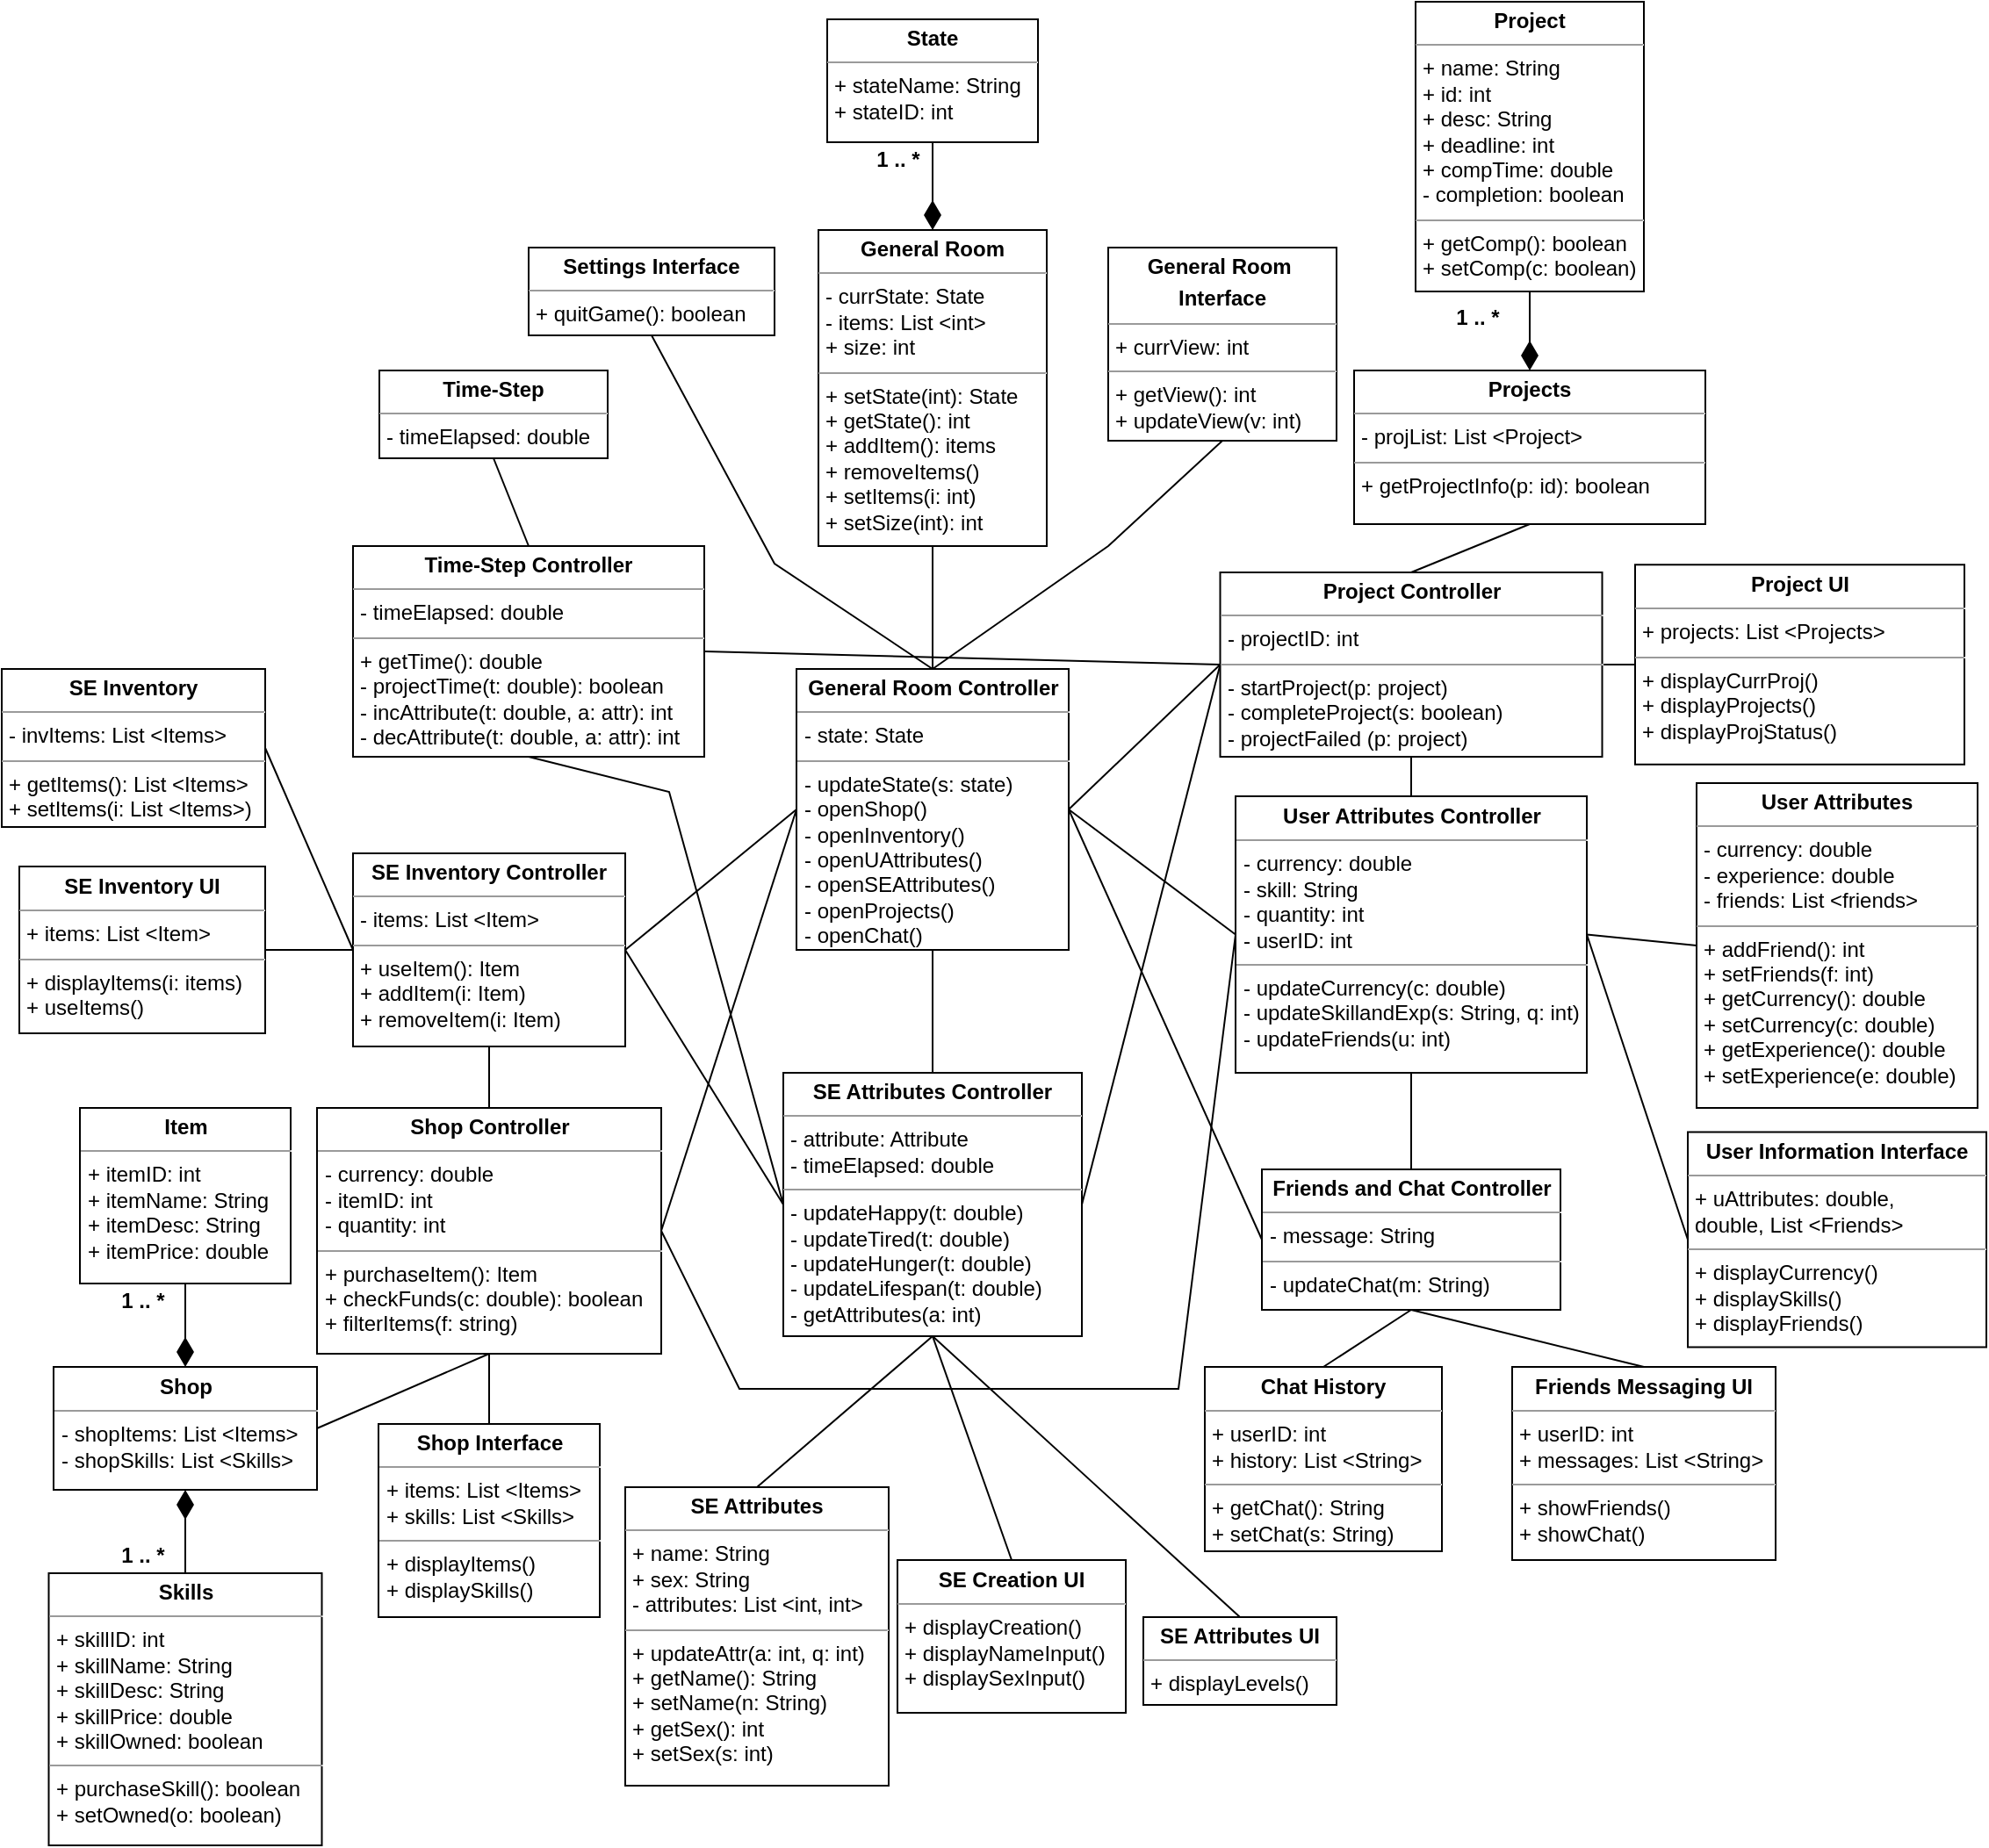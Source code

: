 <mxfile version="12.8.8" type="device"><diagram id="JIasL9QgoZkcGmY83Xjs" name="Page-1"><mxGraphModel dx="830" dy="1741" grid="1" gridSize="10" guides="1" tooltips="1" connect="1" arrows="1" fold="1" page="1" pageScale="1" pageWidth="827" pageHeight="1169" math="0" shadow="0"><root><mxCell id="0"/><mxCell id="1" parent="0"/><mxCell id="1AqMyBFeRMZ4aCHy5PWI-5" value="&lt;p style=&quot;margin: 0px ; margin-top: 4px ; text-align: center&quot;&gt;&lt;b&gt;General Room&lt;/b&gt;&lt;/p&gt;&lt;hr size=&quot;1&quot;&gt;&lt;p style=&quot;margin: 0px ; margin-left: 4px&quot;&gt;- currState: State&lt;/p&gt;&lt;p style=&quot;margin: 0px ; margin-left: 4px&quot;&gt;- items: List &amp;lt;int&amp;gt;&lt;/p&gt;&lt;p style=&quot;margin: 0px ; margin-left: 4px&quot;&gt;+ size: int&lt;/p&gt;&lt;hr size=&quot;1&quot;&gt;&lt;p style=&quot;margin: 0px ; margin-left: 4px&quot;&gt;+ setState(int): State&lt;/p&gt;&lt;p style=&quot;margin: 0px ; margin-left: 4px&quot;&gt;+ getState(): int&lt;/p&gt;&lt;p style=&quot;margin: 0px ; margin-left: 4px&quot;&gt;+ addItem(): items&lt;/p&gt;&lt;p style=&quot;margin: 0px ; margin-left: 4px&quot;&gt;+ removeItems()&lt;/p&gt;&lt;p style=&quot;margin: 0px ; margin-left: 4px&quot;&gt;+ setItems(i: int)&lt;/p&gt;&lt;p style=&quot;margin: 0px ; margin-left: 4px&quot;&gt;+ setSize(int): int&lt;/p&gt;&lt;p style=&quot;margin: 0px ; margin-left: 4px&quot;&gt;&lt;br&gt;&lt;/p&gt;" style="verticalAlign=top;align=left;overflow=fill;fontSize=12;fontFamily=Helvetica;html=1;" parent="1" vertex="1"><mxGeometry x="615" y="50" width="130" height="180" as="geometry"/></mxCell><mxCell id="1AqMyBFeRMZ4aCHy5PWI-6" value="&lt;p style=&quot;margin: 0px ; margin-top: 4px ; text-align: center&quot;&gt;&lt;b&gt;User Attributes&lt;/b&gt;&lt;/p&gt;&lt;hr size=&quot;1&quot;&gt;&lt;p style=&quot;margin: 0px ; margin-left: 4px&quot;&gt;- currency: double&lt;/p&gt;&lt;p style=&quot;margin: 0px ; margin-left: 4px&quot;&gt;- experience: double&lt;/p&gt;&lt;p style=&quot;margin: 0px ; margin-left: 4px&quot;&gt;- friends: List &amp;lt;friends&amp;gt;&lt;/p&gt;&lt;hr size=&quot;1&quot;&gt;&lt;p style=&quot;margin: 0px ; margin-left: 4px&quot;&gt;+ addFriend(): int&lt;/p&gt;&lt;p style=&quot;margin: 0px ; margin-left: 4px&quot;&gt;+ setFriends(f: int)&lt;/p&gt;&lt;p style=&quot;margin: 0px ; margin-left: 4px&quot;&gt;+ getCurrency(): double&lt;/p&gt;&lt;p style=&quot;margin: 0px ; margin-left: 4px&quot;&gt;+ setCurrency(c: double)&lt;/p&gt;&lt;p style=&quot;margin: 0px ; margin-left: 4px&quot;&gt;+ getExperience(): double&lt;/p&gt;&lt;p style=&quot;margin: 0px ; margin-left: 4px&quot;&gt;+ setExperience(e: double)&lt;/p&gt;" style="verticalAlign=top;align=left;overflow=fill;fontSize=12;fontFamily=Helvetica;html=1;" parent="1" vertex="1"><mxGeometry x="1115" y="365" width="160" height="185" as="geometry"/></mxCell><mxCell id="1AqMyBFeRMZ4aCHy5PWI-7" value="&lt;p style=&quot;margin: 0px ; margin-top: 4px ; text-align: center&quot;&gt;&lt;b&gt;SE Attributes&lt;/b&gt;&lt;/p&gt;&lt;hr size=&quot;1&quot;&gt;&lt;p style=&quot;margin: 0px ; margin-left: 4px&quot;&gt;+ name: String&lt;/p&gt;&lt;p style=&quot;margin: 0px ; margin-left: 4px&quot;&gt;+ sex: String&lt;/p&gt;&lt;p style=&quot;margin: 0px ; margin-left: 4px&quot;&gt;- attributes: List &amp;lt;int, int&amp;gt;&lt;br&gt;&lt;/p&gt;&lt;hr size=&quot;1&quot;&gt;&lt;p style=&quot;margin: 0px ; margin-left: 4px&quot;&gt;+ updateAttr(a: int, q: int)&lt;/p&gt;&lt;p style=&quot;margin: 0px ; margin-left: 4px&quot;&gt;+ getName(): String&lt;/p&gt;&lt;p style=&quot;margin: 0px ; margin-left: 4px&quot;&gt;+ setName(n: String)&lt;/p&gt;&lt;p style=&quot;margin: 0px ; margin-left: 4px&quot;&gt;+ getSex(): int&lt;/p&gt;&lt;p style=&quot;margin: 0px ; margin-left: 4px&quot;&gt;+ setSex(s: int)&lt;/p&gt;" style="verticalAlign=top;align=left;overflow=fill;fontSize=12;fontFamily=Helvetica;html=1;" parent="1" vertex="1"><mxGeometry x="505" y="766" width="150" height="170" as="geometry"/></mxCell><mxCell id="kZhIu_fqLuTThscffSZ6-41" style="edgeStyle=none;rounded=0;orthogonalLoop=1;jettySize=auto;html=1;exitX=1;exitY=0.5;exitDx=0;exitDy=0;entryX=0;entryY=0.5;entryDx=0;entryDy=0;endArrow=none;endFill=0;endSize=14;" parent="1" source="1AqMyBFeRMZ4aCHy5PWI-8" target="1AqMyBFeRMZ4aCHy5PWI-19" edge="1"><mxGeometry relative="1" as="geometry"/></mxCell><mxCell id="1AqMyBFeRMZ4aCHy5PWI-8" value="&lt;p style=&quot;margin: 0px ; margin-top: 4px ; text-align: center&quot;&gt;&lt;b&gt;SE Inventory&lt;/b&gt;&lt;/p&gt;&lt;hr size=&quot;1&quot;&gt;&lt;p style=&quot;margin: 0px ; margin-left: 4px&quot;&gt;- invItems: List &amp;lt;Items&amp;gt;&lt;br&gt;&lt;/p&gt;&lt;hr size=&quot;1&quot;&gt;&lt;p style=&quot;margin: 0px ; margin-left: 4px&quot;&gt;+ getItems(): List &amp;lt;Items&amp;gt;&lt;/p&gt;&lt;p style=&quot;margin: 0px ; margin-left: 4px&quot;&gt;+ setItems(i: List &amp;lt;Items&amp;gt;)&lt;/p&gt;" style="verticalAlign=top;align=left;overflow=fill;fontSize=12;fontFamily=Helvetica;html=1;" parent="1" vertex="1"><mxGeometry x="150" y="300" width="150" height="90" as="geometry"/></mxCell><mxCell id="kZhIu_fqLuTThscffSZ6-18" style="edgeStyle=none;rounded=0;orthogonalLoop=1;jettySize=auto;html=1;exitX=1;exitY=0.5;exitDx=0;exitDy=0;endArrow=none;endFill=0;endSize=14;entryX=0.5;entryY=1;entryDx=0;entryDy=0;" parent="1" source="1AqMyBFeRMZ4aCHy5PWI-9" target="1AqMyBFeRMZ4aCHy5PWI-23" edge="1"><mxGeometry relative="1" as="geometry"><mxPoint x="410" y="700" as="targetPoint"/></mxGeometry></mxCell><mxCell id="1AqMyBFeRMZ4aCHy5PWI-9" value="&lt;p style=&quot;margin: 0px ; margin-top: 4px ; text-align: center&quot;&gt;&lt;b&gt;Shop&lt;/b&gt;&lt;/p&gt;&lt;hr size=&quot;1&quot;&gt;&lt;p style=&quot;margin: 0px ; margin-left: 4px&quot;&gt;- shopItems: List &amp;lt;Items&amp;gt;&lt;/p&gt;&lt;p style=&quot;margin: 0px ; margin-left: 4px&quot;&gt;- shopSkills: List &amp;lt;Skills&amp;gt;&lt;br&gt;&lt;/p&gt;" style="verticalAlign=top;align=left;overflow=fill;fontSize=12;fontFamily=Helvetica;html=1;" parent="1" vertex="1"><mxGeometry x="179.5" y="697.5" width="150" height="70" as="geometry"/></mxCell><mxCell id="kZhIu_fqLuTThscffSZ6-25" style="edgeStyle=none;rounded=0;orthogonalLoop=1;jettySize=auto;html=1;exitX=0.5;exitY=1;exitDx=0;exitDy=0;entryX=0.5;entryY=0;entryDx=0;entryDy=0;endArrow=none;endFill=0;endSize=14;" parent="1" source="1AqMyBFeRMZ4aCHy5PWI-10" target="1AqMyBFeRMZ4aCHy5PWI-24" edge="1"><mxGeometry relative="1" as="geometry"/></mxCell><mxCell id="1AqMyBFeRMZ4aCHy5PWI-10" value="&lt;p style=&quot;margin: 0px ; margin-top: 4px ; text-align: center&quot;&gt;&lt;b&gt;Projects&lt;/b&gt;&lt;/p&gt;&lt;hr size=&quot;1&quot;&gt;&lt;p style=&quot;margin: 0px ; margin-left: 4px&quot;&gt;- projList: List &amp;lt;Project&amp;gt;&lt;br&gt;&lt;/p&gt;&lt;hr size=&quot;1&quot;&gt;&lt;p style=&quot;margin: 0px ; margin-left: 4px&quot;&gt;+ getProjectInfo(p: id): boolean&lt;/p&gt;" style="verticalAlign=top;align=left;overflow=fill;fontSize=12;fontFamily=Helvetica;html=1;" parent="1" vertex="1"><mxGeometry x="920" y="130" width="200" height="87.5" as="geometry"/></mxCell><mxCell id="1AqMyBFeRMZ4aCHy5PWI-52" style="edgeStyle=none;rounded=0;orthogonalLoop=1;jettySize=auto;html=1;exitX=0;exitY=0.5;exitDx=0;exitDy=0;entryX=1;entryY=0.5;entryDx=0;entryDy=0;endArrow=none;endFill=0;" parent="1" source="1AqMyBFeRMZ4aCHy5PWI-11" target="1AqMyBFeRMZ4aCHy5PWI-19" edge="1"><mxGeometry relative="1" as="geometry"/></mxCell><mxCell id="1AqMyBFeRMZ4aCHy5PWI-53" style="edgeStyle=none;rounded=0;orthogonalLoop=1;jettySize=auto;html=1;exitX=0.5;exitY=1;exitDx=0;exitDy=0;entryX=0.5;entryY=0;entryDx=0;entryDy=0;endArrow=none;endFill=0;" parent="1" source="1AqMyBFeRMZ4aCHy5PWI-11" target="1AqMyBFeRMZ4aCHy5PWI-16" edge="1"><mxGeometry relative="1" as="geometry"/></mxCell><mxCell id="1AqMyBFeRMZ4aCHy5PWI-54" style="edgeStyle=none;rounded=0;orthogonalLoop=1;jettySize=auto;html=1;exitX=1;exitY=0.5;exitDx=0;exitDy=0;entryX=0;entryY=0.5;entryDx=0;entryDy=0;endArrow=none;endFill=0;" parent="1" source="1AqMyBFeRMZ4aCHy5PWI-11" target="1AqMyBFeRMZ4aCHy5PWI-25" edge="1"><mxGeometry relative="1" as="geometry"/></mxCell><mxCell id="1AqMyBFeRMZ4aCHy5PWI-55" style="edgeStyle=none;rounded=0;orthogonalLoop=1;jettySize=auto;html=1;exitX=1;exitY=0.5;exitDx=0;exitDy=0;entryX=0;entryY=0.5;entryDx=0;entryDy=0;endArrow=none;endFill=0;" parent="1" source="1AqMyBFeRMZ4aCHy5PWI-11" target="1AqMyBFeRMZ4aCHy5PWI-12" edge="1"><mxGeometry relative="1" as="geometry"/></mxCell><mxCell id="1AqMyBFeRMZ4aCHy5PWI-56" style="edgeStyle=none;rounded=0;orthogonalLoop=1;jettySize=auto;html=1;exitX=1;exitY=0.5;exitDx=0;exitDy=0;entryX=0;entryY=0.5;entryDx=0;entryDy=0;endArrow=none;endFill=0;" parent="1" source="1AqMyBFeRMZ4aCHy5PWI-11" target="1AqMyBFeRMZ4aCHy5PWI-24" edge="1"><mxGeometry relative="1" as="geometry"/></mxCell><mxCell id="1AqMyBFeRMZ4aCHy5PWI-57" style="edgeStyle=none;rounded=0;orthogonalLoop=1;jettySize=auto;html=1;exitX=0;exitY=0.5;exitDx=0;exitDy=0;entryX=1;entryY=0.5;entryDx=0;entryDy=0;endArrow=none;endFill=0;" parent="1" source="1AqMyBFeRMZ4aCHy5PWI-11" target="1AqMyBFeRMZ4aCHy5PWI-23" edge="1"><mxGeometry relative="1" as="geometry"/></mxCell><mxCell id="1AqMyBFeRMZ4aCHy5PWI-70" style="edgeStyle=none;rounded=0;orthogonalLoop=1;jettySize=auto;html=1;exitX=0.5;exitY=0;exitDx=0;exitDy=0;entryX=0.5;entryY=1;entryDx=0;entryDy=0;endArrow=none;endFill=0;" parent="1" source="1AqMyBFeRMZ4aCHy5PWI-11" target="1AqMyBFeRMZ4aCHy5PWI-5" edge="1"><mxGeometry relative="1" as="geometry"/></mxCell><mxCell id="1AqMyBFeRMZ4aCHy5PWI-94" style="edgeStyle=none;rounded=0;orthogonalLoop=1;jettySize=auto;html=1;exitX=0.5;exitY=0;exitDx=0;exitDy=0;entryX=0.5;entryY=1;entryDx=0;entryDy=0;endArrow=none;endFill=0;" parent="1" source="1AqMyBFeRMZ4aCHy5PWI-11" target="kZhIu_fqLuTThscffSZ6-2" edge="1"><mxGeometry relative="1" as="geometry"><mxPoint x="490" y="180" as="targetPoint"/><Array as="points"><mxPoint x="590" y="240"/></Array></mxGeometry></mxCell><mxCell id="1AqMyBFeRMZ4aCHy5PWI-95" style="edgeStyle=none;rounded=0;orthogonalLoop=1;jettySize=auto;html=1;exitX=0.5;exitY=0;exitDx=0;exitDy=0;entryX=0.5;entryY=1;entryDx=0;entryDy=0;endArrow=none;endFill=0;" parent="1" source="1AqMyBFeRMZ4aCHy5PWI-11" target="kZhIu_fqLuTThscffSZ6-3" edge="1"><mxGeometry relative="1" as="geometry"><mxPoint x="870" y="190" as="targetPoint"/><Array as="points"><mxPoint x="780" y="230"/></Array></mxGeometry></mxCell><mxCell id="1AqMyBFeRMZ4aCHy5PWI-11" value="&lt;p style=&quot;margin: 0px ; margin-top: 4px ; text-align: center&quot;&gt;&lt;b&gt;General Room Controller&lt;/b&gt;&lt;/p&gt;&lt;hr size=&quot;1&quot;&gt;&lt;p style=&quot;margin: 0px ; margin-left: 4px&quot;&gt;- state: State&lt;/p&gt;&lt;hr size=&quot;1&quot;&gt;&lt;p style=&quot;margin: 0px ; margin-left: 4px&quot;&gt;- updateState(s: state)&lt;/p&gt;&lt;p style=&quot;margin: 0px ; margin-left: 4px&quot;&gt;- openShop()&lt;/p&gt;&lt;p style=&quot;margin: 0px ; margin-left: 4px&quot;&gt;- openInventory()&lt;/p&gt;&lt;p style=&quot;margin: 0px ; margin-left: 4px&quot;&gt;- openUAttributes()&lt;/p&gt;&lt;p style=&quot;margin: 0px ; margin-left: 4px&quot;&gt;- openSEAttributes()&lt;/p&gt;&lt;p style=&quot;margin: 0px ; margin-left: 4px&quot;&gt;- openProjects()&lt;/p&gt;&lt;p style=&quot;margin: 0px ; margin-left: 4px&quot;&gt;- openChat()&lt;/p&gt;&lt;p style=&quot;margin: 0px ; margin-left: 4px&quot;&gt;&lt;br&gt;&lt;/p&gt;" style="verticalAlign=top;align=left;overflow=fill;fontSize=12;fontFamily=Helvetica;html=1;" parent="1" vertex="1"><mxGeometry x="602.5" y="300" width="155" height="160" as="geometry"/></mxCell><mxCell id="1AqMyBFeRMZ4aCHy5PWI-58" style="edgeStyle=none;rounded=0;orthogonalLoop=1;jettySize=auto;html=1;exitX=0;exitY=0.5;exitDx=0;exitDy=0;entryX=1;entryY=0.5;entryDx=0;entryDy=0;endArrow=none;endFill=0;" parent="1" source="1AqMyBFeRMZ4aCHy5PWI-12" target="1AqMyBFeRMZ4aCHy5PWI-23" edge="1"><mxGeometry relative="1" as="geometry"><Array as="points"><mxPoint x="820" y="710"/><mxPoint x="570" y="710"/></Array></mxGeometry></mxCell><mxCell id="1AqMyBFeRMZ4aCHy5PWI-60" style="edgeStyle=none;rounded=0;orthogonalLoop=1;jettySize=auto;html=1;exitX=0.5;exitY=0;exitDx=0;exitDy=0;entryX=0.5;entryY=1;entryDx=0;entryDy=0;endArrow=none;endFill=0;" parent="1" source="1AqMyBFeRMZ4aCHy5PWI-12" target="1AqMyBFeRMZ4aCHy5PWI-25" edge="1"><mxGeometry relative="1" as="geometry"/></mxCell><mxCell id="1AqMyBFeRMZ4aCHy5PWI-72" style="edgeStyle=none;rounded=0;orthogonalLoop=1;jettySize=auto;html=1;exitX=1;exitY=0.5;exitDx=0;exitDy=0;entryX=0;entryY=0.5;entryDx=0;entryDy=0;endArrow=none;endFill=0;" parent="1" source="1AqMyBFeRMZ4aCHy5PWI-12" target="1AqMyBFeRMZ4aCHy5PWI-6" edge="1"><mxGeometry relative="1" as="geometry"/></mxCell><mxCell id="1AqMyBFeRMZ4aCHy5PWI-104" style="edgeStyle=none;rounded=0;orthogonalLoop=1;jettySize=auto;html=1;exitX=1;exitY=0.5;exitDx=0;exitDy=0;entryX=0;entryY=0.5;entryDx=0;entryDy=0;endArrow=none;endFill=0;" parent="1" source="1AqMyBFeRMZ4aCHy5PWI-12" target="kZhIu_fqLuTThscffSZ6-32" edge="1"><mxGeometry relative="1" as="geometry"><mxPoint x="1110" y="622.5" as="targetPoint"/></mxGeometry></mxCell><mxCell id="1AqMyBFeRMZ4aCHy5PWI-12" value="&lt;p style=&quot;margin: 0px ; margin-top: 4px ; text-align: center&quot;&gt;&lt;b&gt;User Attributes Controller&lt;/b&gt;&lt;/p&gt;&lt;hr size=&quot;1&quot;&gt;&lt;p style=&quot;margin: 0px ; margin-left: 4px&quot;&gt;- currency: double&lt;/p&gt;&lt;p style=&quot;margin: 0px ; margin-left: 4px&quot;&gt;- skill: String&lt;/p&gt;&lt;p style=&quot;margin: 0px ; margin-left: 4px&quot;&gt;- quantity: int&lt;/p&gt;&lt;p style=&quot;margin: 0px ; margin-left: 4px&quot;&gt;- userID: int&lt;/p&gt;&lt;hr size=&quot;1&quot;&gt;&lt;p style=&quot;margin: 0px ; margin-left: 4px&quot;&gt;- updateCurrency(c: double)&lt;/p&gt;&lt;p style=&quot;margin: 0px ; margin-left: 4px&quot;&gt;- updateSkillandExp(s: String, q: int)&lt;/p&gt;&lt;p style=&quot;margin: 0px ; margin-left: 4px&quot;&gt;- updateFriends(u: int)&lt;/p&gt;&lt;p style=&quot;margin: 0px ; margin-left: 4px&quot;&gt;&lt;br&gt;&lt;/p&gt;" style="verticalAlign=top;align=left;overflow=fill;fontSize=12;fontFamily=Helvetica;html=1;" parent="1" vertex="1"><mxGeometry x="852.5" y="372.5" width="200" height="157.5" as="geometry"/></mxCell><mxCell id="kZhIu_fqLuTThscffSZ6-6" style="edgeStyle=none;rounded=0;orthogonalLoop=1;jettySize=auto;html=1;exitX=0.5;exitY=1;exitDx=0;exitDy=0;entryX=0.5;entryY=0;entryDx=0;entryDy=0;endArrow=none;endFill=0;endSize=14;" parent="1" source="1AqMyBFeRMZ4aCHy5PWI-13" target="1AqMyBFeRMZ4aCHy5PWI-22" edge="1"><mxGeometry relative="1" as="geometry"/></mxCell><mxCell id="1AqMyBFeRMZ4aCHy5PWI-13" value="&lt;p style=&quot;margin: 0px ; margin-top: 4px ; text-align: center&quot;&gt;&lt;b&gt;Time-Step&lt;/b&gt;&lt;/p&gt;&lt;hr size=&quot;1&quot;&gt;&lt;p style=&quot;margin: 0px ; margin-left: 4px&quot;&gt;- timeElapsed: double&lt;/p&gt;&lt;hr size=&quot;1&quot;&gt;&lt;p style=&quot;margin: 0px ; margin-left: 4px&quot;&gt;&lt;br&gt;&lt;/p&gt;" style="verticalAlign=top;align=left;overflow=fill;fontSize=12;fontFamily=Helvetica;html=1;" parent="1" vertex="1"><mxGeometry x="365" y="130" width="130" height="50" as="geometry"/></mxCell><mxCell id="1AqMyBFeRMZ4aCHy5PWI-14" value="&lt;p style=&quot;margin: 0px ; margin-top: 4px ; text-align: center&quot;&gt;&lt;b&gt;Chat History&lt;/b&gt;&lt;/p&gt;&lt;hr size=&quot;1&quot;&gt;&lt;p style=&quot;margin: 0px ; margin-left: 4px&quot;&gt;+ userID: int&lt;/p&gt;&lt;p style=&quot;margin: 0px ; margin-left: 4px&quot;&gt;+ history: List &amp;lt;String&amp;gt;&lt;/p&gt;&lt;hr size=&quot;1&quot;&gt;&lt;p style=&quot;margin: 0px ; margin-left: 4px&quot;&gt;+ getChat(): String&lt;/p&gt;&lt;p style=&quot;margin: 0px ; margin-left: 4px&quot;&gt;+ setChat(s: String)&lt;/p&gt;" style="verticalAlign=top;align=left;overflow=fill;fontSize=12;fontFamily=Helvetica;html=1;" parent="1" vertex="1"><mxGeometry x="835" y="697.5" width="135" height="105" as="geometry"/></mxCell><mxCell id="1AqMyBFeRMZ4aCHy5PWI-63" style="edgeStyle=none;rounded=0;orthogonalLoop=1;jettySize=auto;html=1;exitX=0;exitY=0.5;exitDx=0;exitDy=0;entryX=1;entryY=0.5;entryDx=0;entryDy=0;endArrow=none;endFill=0;" parent="1" source="1AqMyBFeRMZ4aCHy5PWI-16" target="1AqMyBFeRMZ4aCHy5PWI-19" edge="1"><mxGeometry relative="1" as="geometry"><Array as="points"/></mxGeometry></mxCell><mxCell id="1AqMyBFeRMZ4aCHy5PWI-64" style="edgeStyle=none;rounded=0;orthogonalLoop=1;jettySize=auto;html=1;exitX=1;exitY=0.5;exitDx=0;exitDy=0;entryX=0;entryY=0.5;entryDx=0;entryDy=0;endArrow=none;endFill=0;" parent="1" source="1AqMyBFeRMZ4aCHy5PWI-16" target="1AqMyBFeRMZ4aCHy5PWI-24" edge="1"><mxGeometry relative="1" as="geometry"/></mxCell><mxCell id="1AqMyBFeRMZ4aCHy5PWI-71" style="edgeStyle=none;rounded=0;orthogonalLoop=1;jettySize=auto;html=1;exitX=0.5;exitY=1;exitDx=0;exitDy=0;entryX=0.5;entryY=0;entryDx=0;entryDy=0;endArrow=none;endFill=0;" parent="1" source="1AqMyBFeRMZ4aCHy5PWI-16" target="1AqMyBFeRMZ4aCHy5PWI-7" edge="1"><mxGeometry relative="1" as="geometry"/></mxCell><mxCell id="1AqMyBFeRMZ4aCHy5PWI-16" value="&lt;p style=&quot;margin: 0px ; margin-top: 4px ; text-align: center&quot;&gt;&lt;b&gt;SE Attributes Controller&lt;/b&gt;&lt;/p&gt;&lt;hr size=&quot;1&quot;&gt;&lt;p style=&quot;margin: 0px ; margin-left: 4px&quot;&gt;- attribute: Attribute&lt;/p&gt;&lt;p style=&quot;margin: 0px ; margin-left: 4px&quot;&gt;- timeElapsed: double&lt;/p&gt;&lt;hr size=&quot;1&quot;&gt;&lt;p style=&quot;margin: 0px ; margin-left: 4px&quot;&gt;- updateHappy(t: double)&lt;/p&gt;&lt;p style=&quot;margin: 0px ; margin-left: 4px&quot;&gt;- updateTired(t: double)&lt;/p&gt;&lt;p style=&quot;margin: 0px ; margin-left: 4px&quot;&gt;- updateHunger(t: double)&lt;/p&gt;&lt;p style=&quot;margin: 0px ; margin-left: 4px&quot;&gt;- updateLifespan(t: double)&lt;/p&gt;&lt;p style=&quot;margin: 0px ; margin-left: 4px&quot;&gt;- getAttributes(a: int)&lt;/p&gt;" style="verticalAlign=top;align=left;overflow=fill;fontSize=12;fontFamily=Helvetica;html=1;" parent="1" vertex="1"><mxGeometry x="595" y="530" width="170" height="150" as="geometry"/></mxCell><mxCell id="1AqMyBFeRMZ4aCHy5PWI-65" style="edgeStyle=none;rounded=0;orthogonalLoop=1;jettySize=auto;html=1;exitX=0.5;exitY=1;exitDx=0;exitDy=0;entryX=0.5;entryY=0;entryDx=0;entryDy=0;endArrow=none;endFill=0;" parent="1" source="1AqMyBFeRMZ4aCHy5PWI-19" target="1AqMyBFeRMZ4aCHy5PWI-23" edge="1"><mxGeometry relative="1" as="geometry"/></mxCell><mxCell id="1AqMyBFeRMZ4aCHy5PWI-19" value="&lt;p style=&quot;margin: 0px ; margin-top: 4px ; text-align: center&quot;&gt;&lt;b&gt;SE Inventory Controller&lt;/b&gt;&lt;/p&gt;&lt;hr size=&quot;1&quot;&gt;&lt;p style=&quot;margin: 0px ; margin-left: 4px&quot;&gt;- items: List &amp;lt;Item&amp;gt;&lt;/p&gt;&lt;hr size=&quot;1&quot;&gt;&lt;p style=&quot;margin: 0px ; margin-left: 4px&quot;&gt;+ useItem(): Item&lt;/p&gt;&lt;p style=&quot;margin: 0px ; margin-left: 4px&quot;&gt;+ addItem(i: Item)&lt;/p&gt;&lt;p style=&quot;margin: 0px ; margin-left: 4px&quot;&gt;+ removeItem(i: Item)&lt;/p&gt;&lt;p style=&quot;margin: 0px ; margin-left: 4px&quot;&gt;&lt;br&gt;&lt;/p&gt;" style="verticalAlign=top;align=left;overflow=fill;fontSize=12;fontFamily=Helvetica;html=1;" parent="1" vertex="1"><mxGeometry x="350" y="405" width="155" height="110" as="geometry"/></mxCell><mxCell id="1AqMyBFeRMZ4aCHy5PWI-61" style="edgeStyle=none;rounded=0;orthogonalLoop=1;jettySize=auto;html=1;exitX=0.5;exitY=1;exitDx=0;exitDy=0;entryX=0;entryY=0.5;entryDx=0;entryDy=0;endArrow=none;endFill=0;" parent="1" source="1AqMyBFeRMZ4aCHy5PWI-22" target="1AqMyBFeRMZ4aCHy5PWI-16" edge="1"><mxGeometry relative="1" as="geometry"><Array as="points"><mxPoint x="530" y="370"/></Array></mxGeometry></mxCell><mxCell id="1AqMyBFeRMZ4aCHy5PWI-22" value="&lt;p style=&quot;margin: 0px ; margin-top: 4px ; text-align: center&quot;&gt;&lt;b&gt;Time-Step Controller&lt;/b&gt;&lt;/p&gt;&lt;hr size=&quot;1&quot;&gt;&lt;p style=&quot;margin: 0px ; margin-left: 4px&quot;&gt;- timeElapsed: double&lt;/p&gt;&lt;hr size=&quot;1&quot;&gt;&lt;p style=&quot;margin: 0px ; margin-left: 4px&quot;&gt;+ getTime(): double&lt;/p&gt;&lt;p style=&quot;margin: 0px ; margin-left: 4px&quot;&gt;- projectTime(t: double): boolean&lt;/p&gt;&lt;p style=&quot;margin: 0px ; margin-left: 4px&quot;&gt;- incAttribute(t: double, a: attr): int&lt;/p&gt;&lt;p style=&quot;margin: 0px ; margin-left: 4px&quot;&gt;- decAttribute(t: double, a: attr): int&lt;/p&gt;&lt;p style=&quot;margin: 0px ; margin-left: 4px&quot;&gt;&lt;br&gt;&lt;/p&gt;" style="verticalAlign=top;align=left;overflow=fill;fontSize=12;fontFamily=Helvetica;html=1;" parent="1" vertex="1"><mxGeometry x="350" y="230" width="200" height="120" as="geometry"/></mxCell><mxCell id="kZhIu_fqLuTThscffSZ6-20" style="edgeStyle=none;rounded=0;orthogonalLoop=1;jettySize=auto;html=1;exitX=0.5;exitY=1;exitDx=0;exitDy=0;entryX=0.5;entryY=0;entryDx=0;entryDy=0;endArrow=none;endFill=0;endSize=14;" parent="1" source="1AqMyBFeRMZ4aCHy5PWI-23" target="kZhIu_fqLuTThscffSZ6-19" edge="1"><mxGeometry relative="1" as="geometry"/></mxCell><mxCell id="1AqMyBFeRMZ4aCHy5PWI-23" value="&lt;p style=&quot;margin: 0px ; margin-top: 4px ; text-align: center&quot;&gt;&lt;b&gt;Shop Controller&lt;/b&gt;&lt;/p&gt;&lt;hr size=&quot;1&quot;&gt;&lt;p style=&quot;margin: 0px ; margin-left: 4px&quot;&gt;- currency: double&lt;/p&gt;&lt;p style=&quot;margin: 0px ; margin-left: 4px&quot;&gt;- itemID: int&lt;/p&gt;&lt;p style=&quot;margin: 0px ; margin-left: 4px&quot;&gt;- quantity: int&lt;/p&gt;&lt;hr size=&quot;1&quot;&gt;&lt;p style=&quot;margin: 0px ; margin-left: 4px&quot;&gt;+ purchaseItem(): Item&lt;/p&gt;&lt;p style=&quot;margin: 0px ; margin-left: 4px&quot;&gt;+ checkFunds(c: double): boolean&lt;/p&gt;&lt;p style=&quot;margin: 0px ; margin-left: 4px&quot;&gt;+ filterItems(f: string)&lt;/p&gt;" style="verticalAlign=top;align=left;overflow=fill;fontSize=12;fontFamily=Helvetica;html=1;" parent="1" vertex="1"><mxGeometry x="329.5" y="550" width="196" height="140" as="geometry"/></mxCell><mxCell id="1AqMyBFeRMZ4aCHy5PWI-59" style="edgeStyle=none;rounded=0;orthogonalLoop=1;jettySize=auto;html=1;exitX=0.5;exitY=1;exitDx=0;exitDy=0;entryX=0.5;entryY=0;entryDx=0;entryDy=0;endArrow=none;endFill=0;" parent="1" source="1AqMyBFeRMZ4aCHy5PWI-24" target="1AqMyBFeRMZ4aCHy5PWI-12" edge="1"><mxGeometry relative="1" as="geometry"><Array as="points"/></mxGeometry></mxCell><mxCell id="1AqMyBFeRMZ4aCHy5PWI-62" style="edgeStyle=none;rounded=0;orthogonalLoop=1;jettySize=auto;html=1;exitX=0;exitY=0.5;exitDx=0;exitDy=0;entryX=1;entryY=0.5;entryDx=0;entryDy=0;endArrow=none;endFill=0;" parent="1" source="1AqMyBFeRMZ4aCHy5PWI-24" target="1AqMyBFeRMZ4aCHy5PWI-22" edge="1"><mxGeometry relative="1" as="geometry"/></mxCell><mxCell id="1AqMyBFeRMZ4aCHy5PWI-106" style="edgeStyle=none;rounded=0;orthogonalLoop=1;jettySize=auto;html=1;exitX=1;exitY=0.5;exitDx=0;exitDy=0;entryX=0;entryY=0.5;entryDx=0;entryDy=0;endArrow=none;endFill=0;" parent="1" source="1AqMyBFeRMZ4aCHy5PWI-24" target="kZhIu_fqLuTThscffSZ6-26" edge="1"><mxGeometry relative="1" as="geometry"><mxPoint x="1080" y="240" as="targetPoint"/></mxGeometry></mxCell><mxCell id="1AqMyBFeRMZ4aCHy5PWI-24" value="&lt;p style=&quot;margin: 0px ; margin-top: 4px ; text-align: center&quot;&gt;&lt;b&gt;Project Controller&lt;/b&gt;&lt;/p&gt;&lt;hr size=&quot;1&quot;&gt;&lt;p style=&quot;margin: 0px ; margin-left: 4px&quot;&gt;- projectID: int&lt;/p&gt;&lt;hr size=&quot;1&quot;&gt;&lt;p style=&quot;margin: 0px ; margin-left: 4px&quot;&gt;- startProject(p: project)&lt;/p&gt;&lt;p style=&quot;margin: 0px ; margin-left: 4px&quot;&gt;- completeProject(s: boolean)&lt;/p&gt;&lt;p style=&quot;margin: 0px ; margin-left: 4px&quot;&gt;- projectFailed (p: project)&lt;/p&gt;" style="verticalAlign=top;align=left;overflow=fill;fontSize=12;fontFamily=Helvetica;html=1;" parent="1" vertex="1"><mxGeometry x="843.75" y="245" width="217.5" height="105" as="geometry"/></mxCell><mxCell id="kZhIu_fqLuTThscffSZ6-28" style="edgeStyle=none;rounded=0;orthogonalLoop=1;jettySize=auto;html=1;exitX=0.5;exitY=1;exitDx=0;exitDy=0;entryX=0.5;entryY=0;entryDx=0;entryDy=0;endArrow=none;endFill=0;endSize=14;" parent="1" source="1AqMyBFeRMZ4aCHy5PWI-25" target="1AqMyBFeRMZ4aCHy5PWI-14" edge="1"><mxGeometry relative="1" as="geometry"/></mxCell><mxCell id="kZhIu_fqLuTThscffSZ6-34" style="edgeStyle=none;rounded=0;orthogonalLoop=1;jettySize=auto;html=1;exitX=0.5;exitY=1;exitDx=0;exitDy=0;entryX=0.5;entryY=0;entryDx=0;entryDy=0;endArrow=none;endFill=0;endSize=14;" parent="1" source="1AqMyBFeRMZ4aCHy5PWI-25" target="kZhIu_fqLuTThscffSZ6-27" edge="1"><mxGeometry relative="1" as="geometry"/></mxCell><mxCell id="1AqMyBFeRMZ4aCHy5PWI-25" value="&lt;p style=&quot;margin: 0px ; margin-top: 4px ; text-align: center&quot;&gt;&lt;b&gt;Friends and Chat Controller&lt;/b&gt;&lt;/p&gt;&lt;hr size=&quot;1&quot;&gt;&lt;p style=&quot;margin: 0px ; margin-left: 4px&quot;&gt;- message: String&lt;/p&gt;&lt;hr size=&quot;1&quot;&gt;&lt;p style=&quot;margin: 0px ; margin-left: 4px&quot;&gt;- updateChat(m: String)&lt;/p&gt;" style="verticalAlign=top;align=left;overflow=fill;fontSize=12;fontFamily=Helvetica;html=1;" parent="1" vertex="1"><mxGeometry x="867.5" y="585" width="170" height="80" as="geometry"/></mxCell><mxCell id="kZhIu_fqLuTThscffSZ6-2" value="&lt;p style=&quot;margin: 0px ; margin-top: 4px ; text-align: center&quot;&gt;&lt;b&gt;Settings Interface&lt;/b&gt;&lt;/p&gt;&lt;hr size=&quot;1&quot;&gt;&lt;p style=&quot;margin: 0px ; margin-left: 4px&quot;&gt;+ quitGame(): boolean&lt;/p&gt;" style="verticalAlign=top;align=left;overflow=fill;fontSize=12;fontFamily=Helvetica;html=1;" parent="1" vertex="1"><mxGeometry x="450" y="60" width="140" height="50" as="geometry"/></mxCell><mxCell id="kZhIu_fqLuTThscffSZ6-3" value="&lt;p style=&quot;margin: 0px ; margin-top: 4px ; text-align: center&quot;&gt;&lt;b&gt;General Room&amp;nbsp;&lt;/b&gt;&lt;/p&gt;&lt;p style=&quot;margin: 0px ; margin-top: 4px ; text-align: center&quot;&gt;&lt;b&gt;Interface&lt;/b&gt;&lt;/p&gt;&lt;hr size=&quot;1&quot;&gt;&lt;p style=&quot;margin: 0px ; margin-left: 4px&quot;&gt;+ currView: int&lt;/p&gt;&lt;hr size=&quot;1&quot;&gt;&lt;p style=&quot;margin: 0px ; margin-left: 4px&quot;&gt;+ getView(): int&lt;/p&gt;&lt;p style=&quot;margin: 0px ; margin-left: 4px&quot;&gt;+ updateView(v: int)&lt;/p&gt;" style="verticalAlign=top;align=left;overflow=fill;fontSize=12;fontFamily=Helvetica;html=1;" parent="1" vertex="1"><mxGeometry x="780" y="60" width="130" height="110" as="geometry"/></mxCell><mxCell id="kZhIu_fqLuTThscffSZ6-5" style="rounded=0;orthogonalLoop=1;jettySize=auto;html=1;exitX=0.5;exitY=1;exitDx=0;exitDy=0;entryX=0.5;entryY=0;entryDx=0;entryDy=0;endArrow=diamondThin;endFill=1;endSize=14;" parent="1" source="kZhIu_fqLuTThscffSZ6-4" target="1AqMyBFeRMZ4aCHy5PWI-5" edge="1"><mxGeometry relative="1" as="geometry"/></mxCell><mxCell id="kZhIu_fqLuTThscffSZ6-4" value="&lt;p style=&quot;margin: 0px ; margin-top: 4px ; text-align: center&quot;&gt;&lt;b&gt;State&lt;/b&gt;&lt;/p&gt;&lt;hr size=&quot;1&quot;&gt;&lt;p style=&quot;margin: 0px ; margin-left: 4px&quot;&gt;+ stateName: String&lt;/p&gt;&lt;p style=&quot;margin: 0px ; margin-left: 4px&quot;&gt;+ stateID: int&lt;/p&gt;" style="verticalAlign=top;align=left;overflow=fill;fontSize=12;fontFamily=Helvetica;html=1;" parent="1" vertex="1"><mxGeometry x="620" y="-70" width="120" height="70" as="geometry"/></mxCell><mxCell id="kZhIu_fqLuTThscffSZ6-16" style="edgeStyle=none;rounded=0;orthogonalLoop=1;jettySize=auto;html=1;exitX=0.5;exitY=1;exitDx=0;exitDy=0;entryX=0.5;entryY=0;entryDx=0;entryDy=0;endArrow=diamondThin;endFill=1;endSize=14;" parent="1" source="kZhIu_fqLuTThscffSZ6-7" target="1AqMyBFeRMZ4aCHy5PWI-9" edge="1"><mxGeometry relative="1" as="geometry"/></mxCell><mxCell id="kZhIu_fqLuTThscffSZ6-7" value="&lt;p style=&quot;margin: 0px ; margin-top: 4px ; text-align: center&quot;&gt;&lt;b&gt;Item&lt;/b&gt;&lt;/p&gt;&lt;hr size=&quot;1&quot;&gt;&lt;p style=&quot;margin: 0px ; margin-left: 4px&quot;&gt;+ itemID: int&lt;/p&gt;&lt;p style=&quot;margin: 0px ; margin-left: 4px&quot;&gt;+ itemName: String&lt;/p&gt;&lt;p style=&quot;margin: 0px ; margin-left: 4px&quot;&gt;+ itemDesc: String&lt;/p&gt;&lt;p style=&quot;margin: 0px ; margin-left: 4px&quot;&gt;+ itemPrice: double&lt;/p&gt;" style="verticalAlign=top;align=left;overflow=fill;fontSize=12;fontFamily=Helvetica;html=1;" parent="1" vertex="1"><mxGeometry x="194.5" y="550" width="120" height="100" as="geometry"/></mxCell><mxCell id="kZhIu_fqLuTThscffSZ6-14" style="edgeStyle=none;rounded=0;orthogonalLoop=1;jettySize=auto;html=1;exitX=1;exitY=0.5;exitDx=0;exitDy=0;entryX=0;entryY=0.5;entryDx=0;entryDy=0;endArrow=none;endFill=0;endSize=14;" parent="1" source="kZhIu_fqLuTThscffSZ6-12" target="1AqMyBFeRMZ4aCHy5PWI-19" edge="1"><mxGeometry relative="1" as="geometry"/></mxCell><mxCell id="kZhIu_fqLuTThscffSZ6-12" value="&lt;p style=&quot;margin: 0px ; margin-top: 4px ; text-align: center&quot;&gt;&lt;b&gt;SE Inventory UI&lt;/b&gt;&lt;/p&gt;&lt;hr size=&quot;1&quot;&gt;&lt;p style=&quot;margin: 0px ; margin-left: 4px&quot;&gt;+ items: List &amp;lt;Item&amp;gt;&lt;/p&gt;&lt;hr size=&quot;1&quot;&gt;&lt;p style=&quot;margin: 0px ; margin-left: 4px&quot;&gt;+ displayItems(i: items)&lt;/p&gt;&lt;p style=&quot;margin: 0px ; margin-left: 4px&quot;&gt;+ useItems()&lt;/p&gt;" style="verticalAlign=top;align=left;overflow=fill;fontSize=12;fontFamily=Helvetica;html=1;" parent="1" vertex="1"><mxGeometry x="160" y="412.5" width="140" height="95" as="geometry"/></mxCell><mxCell id="kZhIu_fqLuTThscffSZ6-19" value="&lt;p style=&quot;margin: 0px ; margin-top: 4px ; text-align: center&quot;&gt;&lt;b&gt;Shop Interface&lt;/b&gt;&lt;/p&gt;&lt;hr size=&quot;1&quot;&gt;&lt;p style=&quot;margin: 0px ; margin-left: 4px&quot;&gt;+ items: List &amp;lt;Items&amp;gt;&lt;/p&gt;&lt;p style=&quot;margin: 0px ; margin-left: 4px&quot;&gt;+ skills: List &amp;lt;Skills&amp;gt;&lt;/p&gt;&lt;hr size=&quot;1&quot;&gt;&lt;p style=&quot;margin: 0px ; margin-left: 4px&quot;&gt;+ displayItems()&lt;/p&gt;&lt;p style=&quot;margin: 0px ; margin-left: 4px&quot;&gt;+ displaySkills()&lt;/p&gt;" style="verticalAlign=top;align=left;overflow=fill;fontSize=12;fontFamily=Helvetica;html=1;" parent="1" vertex="1"><mxGeometry x="364.5" y="730" width="126" height="110" as="geometry"/></mxCell><mxCell id="kZhIu_fqLuTThscffSZ6-24" style="edgeStyle=none;rounded=0;orthogonalLoop=1;jettySize=auto;html=1;exitX=0.5;exitY=0;exitDx=0;exitDy=0;entryX=0.5;entryY=1;entryDx=0;entryDy=0;endArrow=diamondThin;endFill=1;endSize=14;" parent="1" source="kZhIu_fqLuTThscffSZ6-22" target="1AqMyBFeRMZ4aCHy5PWI-9" edge="1"><mxGeometry relative="1" as="geometry"/></mxCell><mxCell id="kZhIu_fqLuTThscffSZ6-22" value="&lt;p style=&quot;margin: 0px ; margin-top: 4px ; text-align: center&quot;&gt;&lt;b&gt;Skills&lt;/b&gt;&lt;/p&gt;&lt;hr size=&quot;1&quot;&gt;&lt;p style=&quot;margin: 0px ; margin-left: 4px&quot;&gt;+ skillID: int&lt;/p&gt;&lt;p style=&quot;margin: 0px ; margin-left: 4px&quot;&gt;+ skillName: String&lt;/p&gt;&lt;p style=&quot;margin: 0px ; margin-left: 4px&quot;&gt;+ skillDesc: String&lt;/p&gt;&lt;p style=&quot;margin: 0px ; margin-left: 4px&quot;&gt;+ skillPrice: double&lt;/p&gt;&lt;p style=&quot;margin: 0px ; margin-left: 4px&quot;&gt;+ skillOwned: boolean&lt;/p&gt;&lt;hr size=&quot;1&quot;&gt;&lt;p style=&quot;margin: 0px ; margin-left: 4px&quot;&gt;+ purchaseSkill(): boolean&lt;/p&gt;&lt;p style=&quot;margin: 0px ; margin-left: 4px&quot;&gt;+ setOwned(o: boolean)&lt;/p&gt;" style="verticalAlign=top;align=left;overflow=fill;fontSize=12;fontFamily=Helvetica;html=1;" parent="1" vertex="1"><mxGeometry x="176.75" y="815" width="155.5" height="155" as="geometry"/></mxCell><mxCell id="kZhIu_fqLuTThscffSZ6-26" value="&lt;p style=&quot;margin: 0px ; margin-top: 4px ; text-align: center&quot;&gt;&lt;b&gt;Project UI&lt;/b&gt;&lt;/p&gt;&lt;hr size=&quot;1&quot;&gt;&lt;p style=&quot;margin: 0px ; margin-left: 4px&quot;&gt;+ projects: List &amp;lt;Projects&amp;gt;&lt;br&gt;&lt;/p&gt;&lt;hr size=&quot;1&quot;&gt;&lt;p style=&quot;margin: 0px ; margin-left: 4px&quot;&gt;+ displayCurrProj()&lt;/p&gt;&lt;p style=&quot;margin: 0px ; margin-left: 4px&quot;&gt;+ displayProjects()&lt;/p&gt;&lt;p style=&quot;margin: 0px ; margin-left: 4px&quot;&gt;+ displayProjStatus()&lt;/p&gt;" style="verticalAlign=top;align=left;overflow=fill;fontSize=12;fontFamily=Helvetica;html=1;" parent="1" vertex="1"><mxGeometry x="1080" y="240.63" width="187.5" height="113.75" as="geometry"/></mxCell><mxCell id="kZhIu_fqLuTThscffSZ6-27" value="&lt;p style=&quot;margin: 0px ; margin-top: 4px ; text-align: center&quot;&gt;&lt;b&gt;Friends Messaging UI&lt;/b&gt;&lt;/p&gt;&lt;hr size=&quot;1&quot;&gt;&lt;p style=&quot;margin: 0px ; margin-left: 4px&quot;&gt;+ userID: int&lt;/p&gt;&lt;p style=&quot;margin: 0px ; margin-left: 4px&quot;&gt;+ messages: List &amp;lt;String&amp;gt;&lt;/p&gt;&lt;hr size=&quot;1&quot;&gt;&lt;p style=&quot;margin: 0px ; margin-left: 4px&quot;&gt;+ showFriends()&lt;/p&gt;&lt;p style=&quot;margin: 0px ; margin-left: 4px&quot;&gt;+ showChat()&lt;/p&gt;" style="verticalAlign=top;align=left;overflow=fill;fontSize=12;fontFamily=Helvetica;html=1;" parent="1" vertex="1"><mxGeometry x="1010" y="697.5" width="150" height="110" as="geometry"/></mxCell><mxCell id="kZhIu_fqLuTThscffSZ6-32" value="&lt;p style=&quot;margin: 0px ; margin-top: 4px ; text-align: center&quot;&gt;&lt;b&gt;User Information Interface&lt;/b&gt;&lt;/p&gt;&lt;hr size=&quot;1&quot;&gt;&lt;p style=&quot;margin: 0px ; margin-left: 4px&quot;&gt;+ uAttributes: double,&amp;nbsp;&lt;/p&gt;&lt;p style=&quot;margin: 0px ; margin-left: 4px&quot;&gt;double, List &amp;lt;Friends&amp;gt;&lt;/p&gt;&lt;hr size=&quot;1&quot;&gt;&lt;p style=&quot;margin: 0px ; margin-left: 4px&quot;&gt;+ displayCurrency()&lt;/p&gt;&lt;p style=&quot;margin: 0px ; margin-left: 4px&quot;&gt;+ displaySkills()&lt;/p&gt;&lt;p style=&quot;margin: 0px ; margin-left: 4px&quot;&gt;+ displayFriends()&lt;/p&gt;" style="verticalAlign=top;align=left;overflow=fill;fontSize=12;fontFamily=Helvetica;html=1;" parent="1" vertex="1"><mxGeometry x="1110" y="563.75" width="170" height="122.5" as="geometry"/></mxCell><mxCell id="fMsVOB7NdXCNgI6SPGas-13" style="edgeStyle=none;rounded=0;orthogonalLoop=1;jettySize=auto;html=1;exitX=0.5;exitY=0;exitDx=0;exitDy=0;entryX=0.5;entryY=1;entryDx=0;entryDy=0;endArrow=none;endFill=0;endSize=14;strokeWidth=1;" parent="1" source="kZhIu_fqLuTThscffSZ6-35" target="1AqMyBFeRMZ4aCHy5PWI-16" edge="1"><mxGeometry relative="1" as="geometry"/></mxCell><mxCell id="kZhIu_fqLuTThscffSZ6-35" value="&lt;p style=&quot;margin: 0px ; margin-top: 4px ; text-align: center&quot;&gt;&lt;b&gt;SE Creation UI&lt;/b&gt;&lt;/p&gt;&lt;hr size=&quot;1&quot;&gt;&lt;p style=&quot;margin: 0px ; margin-left: 4px&quot;&gt;+ displayCreation()&lt;/p&gt;&lt;p style=&quot;margin: 0px ; margin-left: 4px&quot;&gt;+ displayNameInput()&lt;/p&gt;&lt;p style=&quot;margin: 0px ; margin-left: 4px&quot;&gt;+ displaySexInput()&lt;/p&gt;" style="verticalAlign=top;align=left;overflow=fill;fontSize=12;fontFamily=Helvetica;html=1;" parent="1" vertex="1"><mxGeometry x="660" y="807.5" width="130" height="87" as="geometry"/></mxCell><mxCell id="kZhIu_fqLuTThscffSZ6-40" style="edgeStyle=none;rounded=0;orthogonalLoop=1;jettySize=auto;html=1;exitX=1;exitY=0.5;exitDx=0;exitDy=0;endArrow=none;endFill=0;endSize=14;" parent="1" source="1AqMyBFeRMZ4aCHy5PWI-13" target="1AqMyBFeRMZ4aCHy5PWI-13" edge="1"><mxGeometry relative="1" as="geometry"/></mxCell><mxCell id="fMsVOB7NdXCNgI6SPGas-8" style="rounded=0;orthogonalLoop=1;jettySize=auto;html=1;exitX=0.5;exitY=0;exitDx=0;exitDy=0;entryX=0.5;entryY=1;entryDx=0;entryDy=0;endArrow=none;endFill=0;endSize=14;strokeWidth=1;" parent="1" source="kZhIu_fqLuTThscffSZ6-48" target="1AqMyBFeRMZ4aCHy5PWI-16" edge="1"><mxGeometry relative="1" as="geometry"><Array as="points"/></mxGeometry></mxCell><mxCell id="kZhIu_fqLuTThscffSZ6-48" value="&lt;p style=&quot;margin: 0px ; margin-top: 4px ; text-align: center&quot;&gt;&lt;b&gt;SE Attributes UI&lt;/b&gt;&lt;/p&gt;&lt;hr size=&quot;1&quot;&gt;&lt;p style=&quot;margin: 0px ; margin-left: 4px&quot;&gt;+ displayLevels()&lt;/p&gt;" style="verticalAlign=top;align=left;overflow=fill;fontSize=12;fontFamily=Helvetica;html=1;" parent="1" vertex="1"><mxGeometry x="800" y="840" width="110" height="50" as="geometry"/></mxCell><mxCell id="kZhIu_fqLuTThscffSZ6-49" value="&lt;b&gt;1 .. *&lt;/b&gt;" style="text;html=1;align=center;verticalAlign=middle;resizable=0;points=[];autosize=1;" parent="1" vertex="1"><mxGeometry x="640" width="40" height="20" as="geometry"/></mxCell><mxCell id="kZhIu_fqLuTThscffSZ6-50" value="&lt;b&gt;1 .. *&lt;/b&gt;" style="text;html=1;align=center;verticalAlign=middle;resizable=0;points=[];autosize=1;" parent="1" vertex="1"><mxGeometry x="210" y="650" width="40" height="20" as="geometry"/></mxCell><mxCell id="kZhIu_fqLuTThscffSZ6-51" value="&lt;b&gt;1 .. *&lt;/b&gt;" style="text;html=1;align=center;verticalAlign=middle;resizable=0;points=[];autosize=1;" parent="1" vertex="1"><mxGeometry x="210" y="795" width="40" height="20" as="geometry"/></mxCell><mxCell id="fMsVOB7NdXCNgI6SPGas-5" style="edgeStyle=orthogonalEdgeStyle;rounded=0;orthogonalLoop=1;jettySize=auto;html=1;exitX=0.5;exitY=1;exitDx=0;exitDy=0;entryX=0.5;entryY=0;entryDx=0;entryDy=0;endArrow=diamondThin;endFill=1;strokeWidth=1;endSize=14;" parent="1" source="fMsVOB7NdXCNgI6SPGas-7" target="1AqMyBFeRMZ4aCHy5PWI-10" edge="1"><mxGeometry relative="1" as="geometry"><mxPoint x="1020" y="25" as="sourcePoint"/></mxGeometry></mxCell><mxCell id="fMsVOB7NdXCNgI6SPGas-3" value="&lt;b&gt;1 .. *&lt;/b&gt;" style="text;html=1;align=center;verticalAlign=middle;resizable=0;points=[];autosize=1;" parent="1" vertex="1"><mxGeometry x="970" y="90" width="40" height="20" as="geometry"/></mxCell><mxCell id="fMsVOB7NdXCNgI6SPGas-7" value="&lt;p style=&quot;margin: 0px ; margin-top: 4px ; text-align: center&quot;&gt;&lt;b&gt;Project&lt;/b&gt;&lt;/p&gt;&lt;hr size=&quot;1&quot;&gt;&lt;p style=&quot;margin: 0px 0px 0px 4px&quot;&gt;+ name: String&lt;/p&gt;&lt;p style=&quot;margin: 0px 0px 0px 4px&quot;&gt;+ id: int&lt;/p&gt;&lt;p style=&quot;margin: 0px 0px 0px 4px&quot;&gt;+ desc: String&lt;/p&gt;&lt;p style=&quot;margin: 0px 0px 0px 4px&quot;&gt;+ deadline: int&lt;/p&gt;&lt;p style=&quot;margin: 0px 0px 0px 4px&quot;&gt;+ compTime: double&lt;/p&gt;&lt;p style=&quot;margin: 0px 0px 0px 4px&quot;&gt;- completion: boolean&lt;/p&gt;&lt;hr size=&quot;1&quot;&gt;&lt;p style=&quot;margin: 0px ; margin-left: 4px&quot;&gt;+ getComp(): boolean&lt;/p&gt;&lt;p style=&quot;margin: 0px ; margin-left: 4px&quot;&gt;+ setComp(c: boolean)&lt;/p&gt;" style="verticalAlign=top;align=left;overflow=fill;fontSize=12;fontFamily=Helvetica;html=1;" parent="1" vertex="1"><mxGeometry x="955" y="-80" width="130" height="165" as="geometry"/></mxCell></root></mxGraphModel></diagram></mxfile>